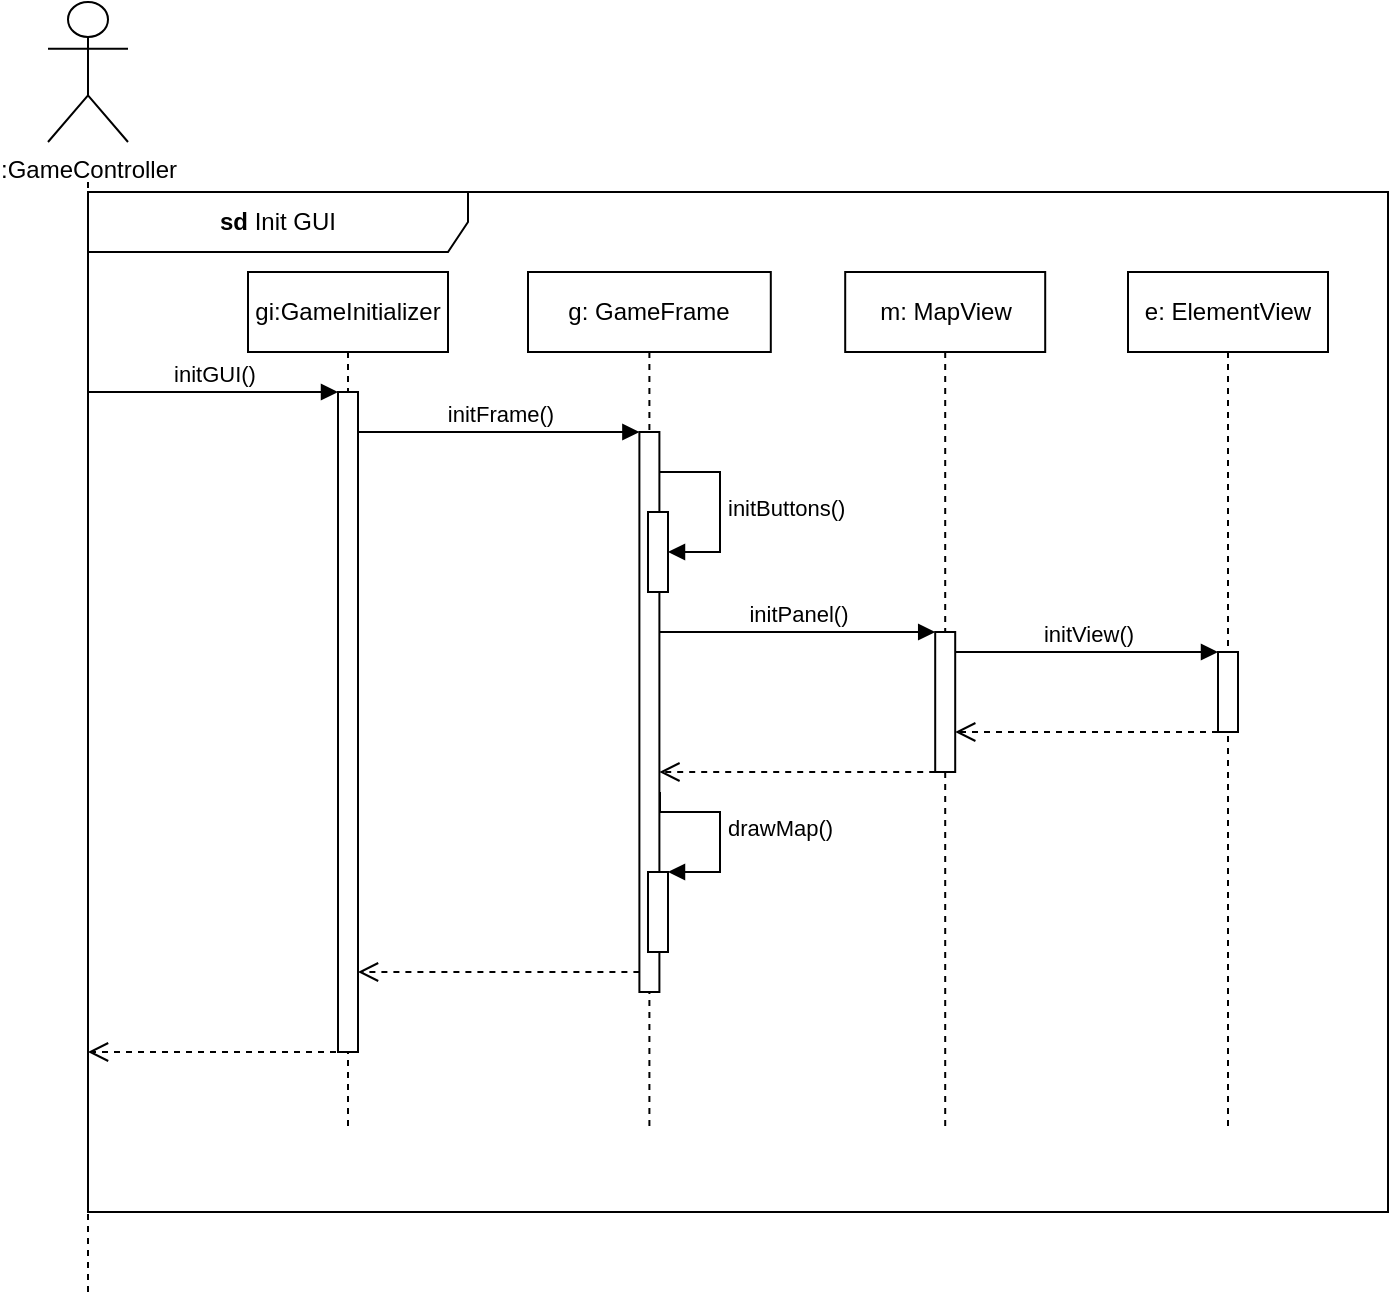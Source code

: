 <mxfile version="24.2.5" type="device" pages="2">
  <diagram name="InitGUI" id="2YBvvXClWsGukQMizWep">
    <mxGraphModel dx="1335" dy="673" grid="1" gridSize="10" guides="1" tooltips="1" connect="1" arrows="1" fold="1" page="1" pageScale="1" pageWidth="850" pageHeight="1100" math="0" shadow="0">
      <root>
        <mxCell id="0" />
        <mxCell id="1" parent="0" />
        <mxCell id="Re_mhGTcGhZY0vKWdJ-O-14" value="g: GameFrame" style="shape=umlLifeline;perimeter=lifelinePerimeter;whiteSpace=wrap;html=1;container=1;dropTarget=0;collapsible=0;recursiveResize=0;outlineConnect=0;portConstraint=eastwest;newEdgeStyle={&quot;curved&quot;:0,&quot;rounded&quot;:0};size=40;" parent="1" vertex="1">
          <mxGeometry x="270" y="170" width="121.4" height="430" as="geometry" />
        </mxCell>
        <mxCell id="Re_mhGTcGhZY0vKWdJ-O-15" value="" style="html=1;points=[[0,0,0,0,5],[0,1,0,0,-5],[1,0,0,0,5],[1,1,0,0,-5]];perimeter=orthogonalPerimeter;outlineConnect=0;targetShapes=umlLifeline;portConstraint=eastwest;newEdgeStyle={&quot;curved&quot;:0,&quot;rounded&quot;:0};" parent="Re_mhGTcGhZY0vKWdJ-O-14" vertex="1">
          <mxGeometry x="55.7" y="80" width="10" height="280" as="geometry" />
        </mxCell>
        <mxCell id="Re_mhGTcGhZY0vKWdJ-O-25" value="" style="html=1;points=[[0,0,0,0,5],[0,1,0,0,-5],[1,0,0,0,5],[1,1,0,0,-5]];perimeter=orthogonalPerimeter;outlineConnect=0;targetShapes=umlLifeline;portConstraint=eastwest;newEdgeStyle={&quot;curved&quot;:0,&quot;rounded&quot;:0};" parent="Re_mhGTcGhZY0vKWdJ-O-14" vertex="1">
          <mxGeometry x="60" y="120" width="10" height="40" as="geometry" />
        </mxCell>
        <mxCell id="Re_mhGTcGhZY0vKWdJ-O-26" value="initButtons()" style="html=1;align=left;spacingLeft=2;endArrow=block;rounded=0;edgeStyle=orthogonalEdgeStyle;curved=0;rounded=0;" parent="Re_mhGTcGhZY0vKWdJ-O-14" source="Re_mhGTcGhZY0vKWdJ-O-15" target="Re_mhGTcGhZY0vKWdJ-O-25" edge="1">
          <mxGeometry relative="1" as="geometry">
            <mxPoint x="71.4" y="100" as="sourcePoint" />
            <Array as="points">
              <mxPoint x="96" y="100" />
              <mxPoint x="96" y="140" />
            </Array>
          </mxGeometry>
        </mxCell>
        <mxCell id="Re_mhGTcGhZY0vKWdJ-O-40" value="" style="html=1;points=[[0,0,0,0,5],[0,1,0,0,-5],[1,0,0,0,5],[1,1,0,0,-5]];perimeter=orthogonalPerimeter;outlineConnect=0;targetShapes=umlLifeline;portConstraint=eastwest;newEdgeStyle={&quot;curved&quot;:0,&quot;rounded&quot;:0};" parent="Re_mhGTcGhZY0vKWdJ-O-14" vertex="1">
          <mxGeometry x="60" y="300" width="10" height="40" as="geometry" />
        </mxCell>
        <mxCell id="Re_mhGTcGhZY0vKWdJ-O-41" value="drawMap()" style="html=1;align=left;spacingLeft=2;endArrow=block;rounded=0;edgeStyle=orthogonalEdgeStyle;curved=0;rounded=0;" parent="Re_mhGTcGhZY0vKWdJ-O-14" target="Re_mhGTcGhZY0vKWdJ-O-40" edge="1">
          <mxGeometry relative="1" as="geometry">
            <mxPoint x="66" y="260" as="sourcePoint" />
            <Array as="points">
              <mxPoint x="66" y="270" />
              <mxPoint x="96" y="270" />
              <mxPoint x="96" y="300" />
            </Array>
          </mxGeometry>
        </mxCell>
        <mxCell id="Re_mhGTcGhZY0vKWdJ-O-16" value="m: MapView" style="shape=umlLifeline;perimeter=lifelinePerimeter;whiteSpace=wrap;html=1;container=1;dropTarget=0;collapsible=0;recursiveResize=0;outlineConnect=0;portConstraint=eastwest;newEdgeStyle={&quot;curved&quot;:0,&quot;rounded&quot;:0};" parent="1" vertex="1">
          <mxGeometry x="428.6" y="170" width="100" height="430" as="geometry" />
        </mxCell>
        <mxCell id="Re_mhGTcGhZY0vKWdJ-O-34" value="" style="html=1;points=[[0,0,0,0,5],[0,1,0,0,-5],[1,0,0,0,5],[1,1,0,0,-5]];perimeter=orthogonalPerimeter;outlineConnect=0;targetShapes=umlLifeline;portConstraint=eastwest;newEdgeStyle={&quot;curved&quot;:0,&quot;rounded&quot;:0};" parent="Re_mhGTcGhZY0vKWdJ-O-16" vertex="1">
          <mxGeometry x="45" y="180" width="10" height="70" as="geometry" />
        </mxCell>
        <mxCell id="Re_mhGTcGhZY0vKWdJ-O-22" value="&lt;b&gt;sd&lt;/b&gt;&amp;nbsp;Init GUI" style="shape=umlFrame;whiteSpace=wrap;html=1;pointerEvents=0;width=190;height=30;" parent="1" vertex="1">
          <mxGeometry x="50" y="130" width="650" height="510" as="geometry" />
        </mxCell>
        <mxCell id="Re_mhGTcGhZY0vKWdJ-O-23" value="" style="endArrow=none;dashed=1;html=1;rounded=0;" parent="1" edge="1">
          <mxGeometry width="50" height="50" relative="1" as="geometry">
            <mxPoint x="50" y="680" as="sourcePoint" />
            <mxPoint x="50" y="125" as="targetPoint" />
          </mxGeometry>
        </mxCell>
        <mxCell id="Re_mhGTcGhZY0vKWdJ-O-24" value=":GameController" style="shape=umlActor;verticalLabelPosition=bottom;verticalAlign=top;html=1;outlineConnect=0;" parent="1" vertex="1">
          <mxGeometry x="30" y="35" width="40" height="70" as="geometry" />
        </mxCell>
        <mxCell id="Re_mhGTcGhZY0vKWdJ-O-28" value="gi:GameInitializer" style="shape=umlLifeline;perimeter=lifelinePerimeter;whiteSpace=wrap;html=1;container=1;dropTarget=0;collapsible=0;recursiveResize=0;outlineConnect=0;portConstraint=eastwest;newEdgeStyle={&quot;curved&quot;:0,&quot;rounded&quot;:0};" parent="1" vertex="1">
          <mxGeometry x="130" y="170" width="100" height="430" as="geometry" />
        </mxCell>
        <mxCell id="Re_mhGTcGhZY0vKWdJ-O-29" value="" style="html=1;points=[[0,0,0,0,5],[0,1,0,0,-5],[1,0,0,0,5],[1,1,0,0,-5]];perimeter=orthogonalPerimeter;outlineConnect=0;targetShapes=umlLifeline;portConstraint=eastwest;newEdgeStyle={&quot;curved&quot;:0,&quot;rounded&quot;:0};" parent="Re_mhGTcGhZY0vKWdJ-O-28" vertex="1">
          <mxGeometry x="45" y="60" width="10" height="330" as="geometry" />
        </mxCell>
        <mxCell id="Re_mhGTcGhZY0vKWdJ-O-30" value="initGUI()" style="html=1;verticalAlign=bottom;endArrow=block;curved=0;rounded=0;" parent="1" target="Re_mhGTcGhZY0vKWdJ-O-29" edge="1">
          <mxGeometry x="-0.004" width="80" relative="1" as="geometry">
            <mxPoint x="50" y="230" as="sourcePoint" />
            <mxPoint x="170" y="230" as="targetPoint" />
            <mxPoint as="offset" />
          </mxGeometry>
        </mxCell>
        <mxCell id="Re_mhGTcGhZY0vKWdJ-O-33" value="initFrame()" style="html=1;verticalAlign=bottom;endArrow=block;curved=0;rounded=0;" parent="1" edge="1">
          <mxGeometry width="80" relative="1" as="geometry">
            <mxPoint x="185" y="250" as="sourcePoint" />
            <mxPoint x="325.7" y="250" as="targetPoint" />
          </mxGeometry>
        </mxCell>
        <mxCell id="Re_mhGTcGhZY0vKWdJ-O-35" value="initPanel()" style="html=1;verticalAlign=bottom;endArrow=block;curved=0;rounded=0;" parent="1" edge="1">
          <mxGeometry x="0.001" width="80" relative="1" as="geometry">
            <mxPoint x="335.7" y="350" as="sourcePoint" />
            <mxPoint x="473.6" y="350" as="targetPoint" />
            <mxPoint as="offset" />
          </mxGeometry>
        </mxCell>
        <mxCell id="Re_mhGTcGhZY0vKWdJ-O-36" value="" style="html=1;verticalAlign=bottom;endArrow=open;dashed=1;endSize=8;curved=0;rounded=0;" parent="1" edge="1">
          <mxGeometry relative="1" as="geometry">
            <mxPoint x="473.6" y="420" as="sourcePoint" />
            <mxPoint x="335.7" y="420" as="targetPoint" />
          </mxGeometry>
        </mxCell>
        <mxCell id="Re_mhGTcGhZY0vKWdJ-O-37" value="" style="html=1;verticalAlign=bottom;endArrow=open;dashed=1;endSize=8;curved=0;rounded=0;" parent="1" source="Re_mhGTcGhZY0vKWdJ-O-15" target="Re_mhGTcGhZY0vKWdJ-O-29" edge="1">
          <mxGeometry relative="1" as="geometry">
            <mxPoint x="300" y="360" as="sourcePoint" />
            <mxPoint x="220" y="360" as="targetPoint" />
            <Array as="points">
              <mxPoint x="280" y="520" />
            </Array>
          </mxGeometry>
        </mxCell>
        <mxCell id="Re_mhGTcGhZY0vKWdJ-O-42" value="e: ElementView" style="shape=umlLifeline;perimeter=lifelinePerimeter;whiteSpace=wrap;html=1;container=1;dropTarget=0;collapsible=0;recursiveResize=0;outlineConnect=0;portConstraint=eastwest;newEdgeStyle={&quot;curved&quot;:0,&quot;rounded&quot;:0};" parent="1" vertex="1">
          <mxGeometry x="570" y="170" width="100" height="430" as="geometry" />
        </mxCell>
        <mxCell id="Re_mhGTcGhZY0vKWdJ-O-43" value="" style="html=1;points=[[0,0,0,0,5],[0,1,0,0,-5],[1,0,0,0,5],[1,1,0,0,-5]];perimeter=orthogonalPerimeter;outlineConnect=0;targetShapes=umlLifeline;portConstraint=eastwest;newEdgeStyle={&quot;curved&quot;:0,&quot;rounded&quot;:0};" parent="Re_mhGTcGhZY0vKWdJ-O-42" vertex="1">
          <mxGeometry x="45" y="190" width="10" height="40" as="geometry" />
        </mxCell>
        <mxCell id="Re_mhGTcGhZY0vKWdJ-O-44" value="initView()" style="html=1;verticalAlign=bottom;endArrow=block;curved=0;rounded=0;" parent="1" edge="1">
          <mxGeometry x="0.001" width="80" relative="1" as="geometry">
            <mxPoint x="483.6" y="360" as="sourcePoint" />
            <mxPoint x="615" y="360" as="targetPoint" />
            <mxPoint as="offset" />
          </mxGeometry>
        </mxCell>
        <mxCell id="Re_mhGTcGhZY0vKWdJ-O-45" value="" style="html=1;verticalAlign=bottom;endArrow=open;dashed=1;endSize=8;curved=0;rounded=0;" parent="1" edge="1">
          <mxGeometry relative="1" as="geometry">
            <mxPoint x="615" y="400" as="sourcePoint" />
            <mxPoint x="483.6" y="400" as="targetPoint" />
          </mxGeometry>
        </mxCell>
        <mxCell id="Re_mhGTcGhZY0vKWdJ-O-46" value="" style="html=1;verticalAlign=bottom;endArrow=open;dashed=1;endSize=8;curved=0;rounded=0;" parent="1" edge="1">
          <mxGeometry relative="1" as="geometry">
            <mxPoint x="180" y="560" as="sourcePoint" />
            <mxPoint x="50" y="560" as="targetPoint" />
          </mxGeometry>
        </mxCell>
      </root>
    </mxGraphModel>
  </diagram>
  <diagram id="FwnTjt2sr9CHiwAwmxPS" name="Page-2">
    <mxGraphModel dx="1802" dy="909" grid="1" gridSize="10" guides="1" tooltips="1" connect="1" arrows="1" fold="1" page="1" pageScale="1" pageWidth="827" pageHeight="1169" math="0" shadow="0">
      <root>
        <mxCell id="0" />
        <mxCell id="1" parent="0" />
      </root>
    </mxGraphModel>
  </diagram>
</mxfile>
